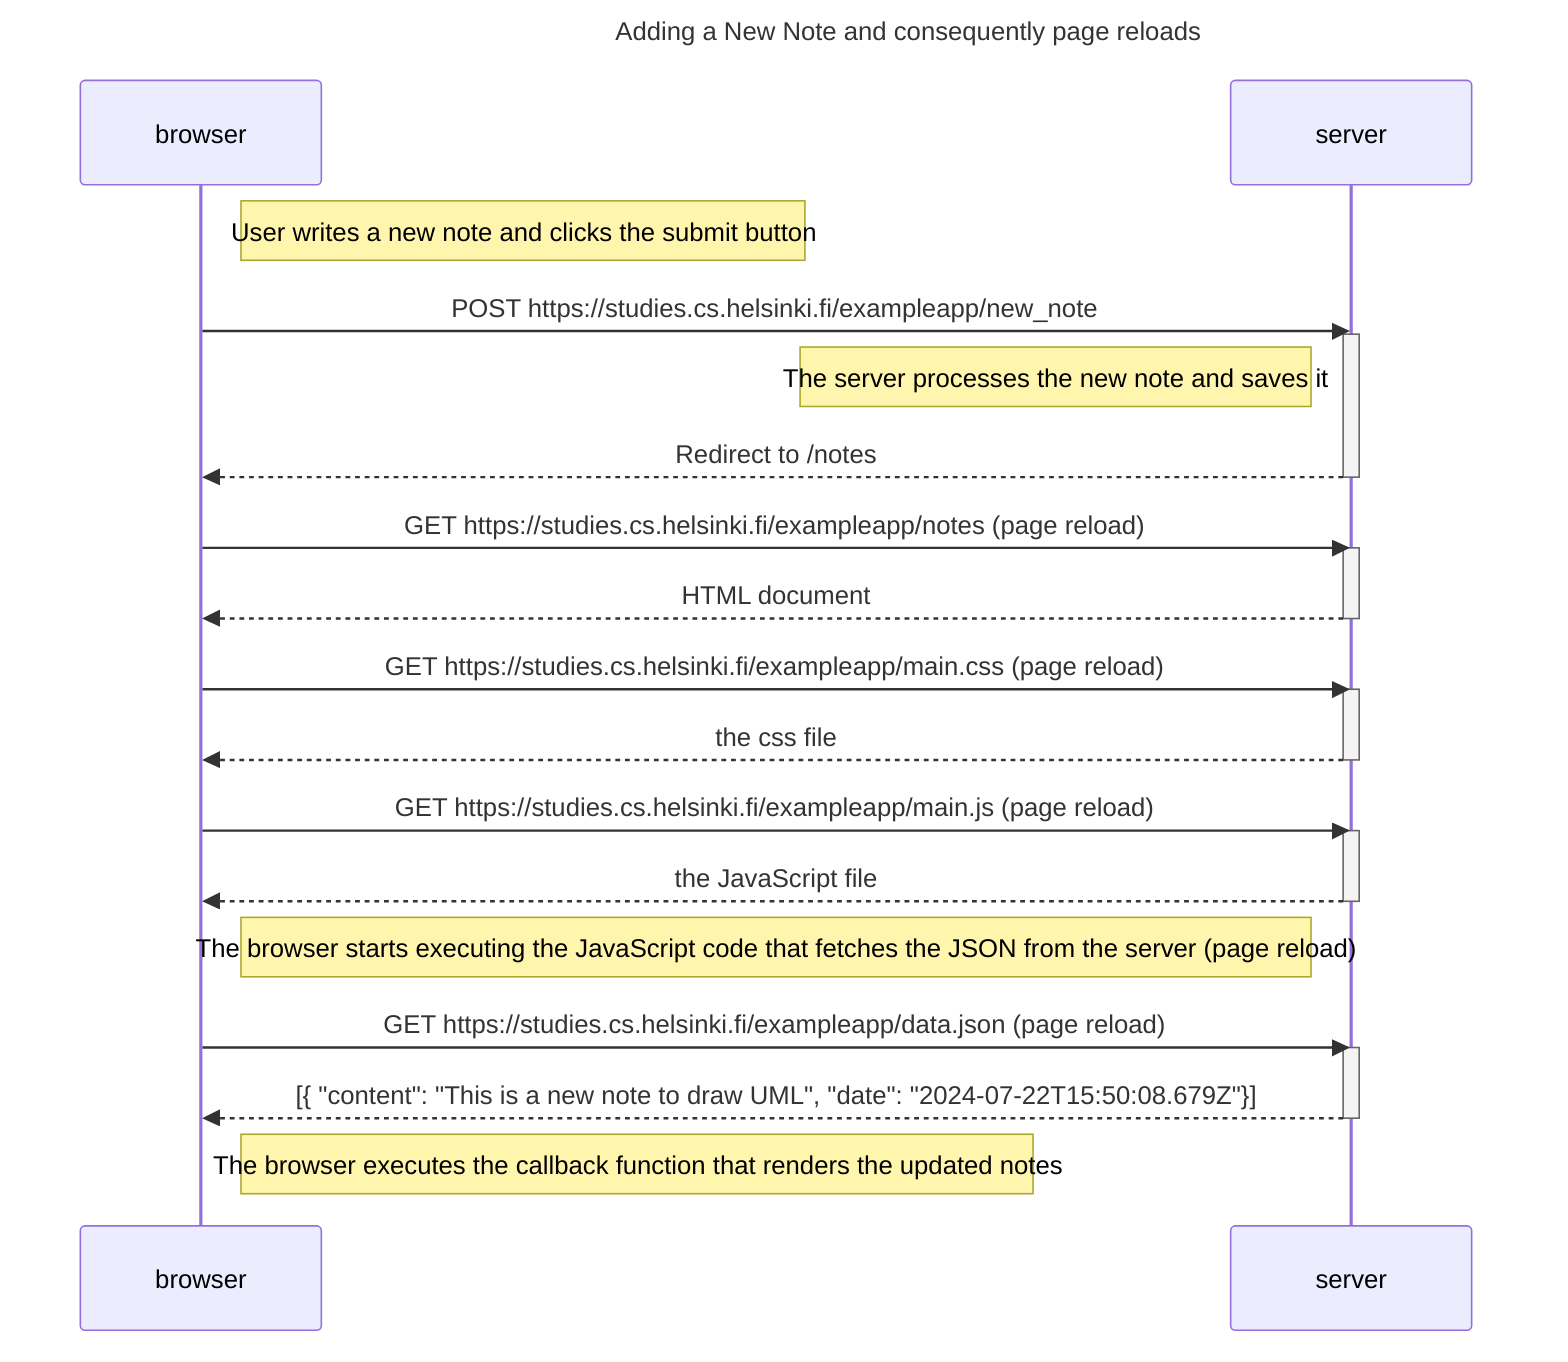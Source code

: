sequenceDiagram
    title Adding a New Note and consequently page reloads
    participant browser
    participant server

    
    Note right of browser: User writes a new note and clicks the submit button

    browser->>server: POST https://studies.cs.helsinki.fi/exampleapp/new_note
    activate server
    Note left of server: The server processes the new note and saves it
    server-->>browser: Redirect to /notes
    deactivate server

    browser->>server: GET https://studies.cs.helsinki.fi/exampleapp/notes (page reload)
    activate server
    server-->>browser: HTML document
    deactivate server

    browser->>server: GET https://studies.cs.helsinki.fi/exampleapp/main.css (page reload)
    activate server
    server-->>browser: the css file
    deactivate server

    browser->>server: GET https://studies.cs.helsinki.fi/exampleapp/main.js (page reload)
    activate server
    server-->>browser: the JavaScript file
    deactivate server

    Note right of browser: The browser starts executing the JavaScript code that fetches the JSON from the server (page reload)

    browser->>server: GET https://studies.cs.helsinki.fi/exampleapp/data.json (page reload)
    activate server
    server-->>browser: [{ "content": "This is a new note to draw UML", "date": "2024-07-22T15:50:08.679Z"}]
    deactivate server

    Note right of browser: The browser executes the callback function that renders the updated notes